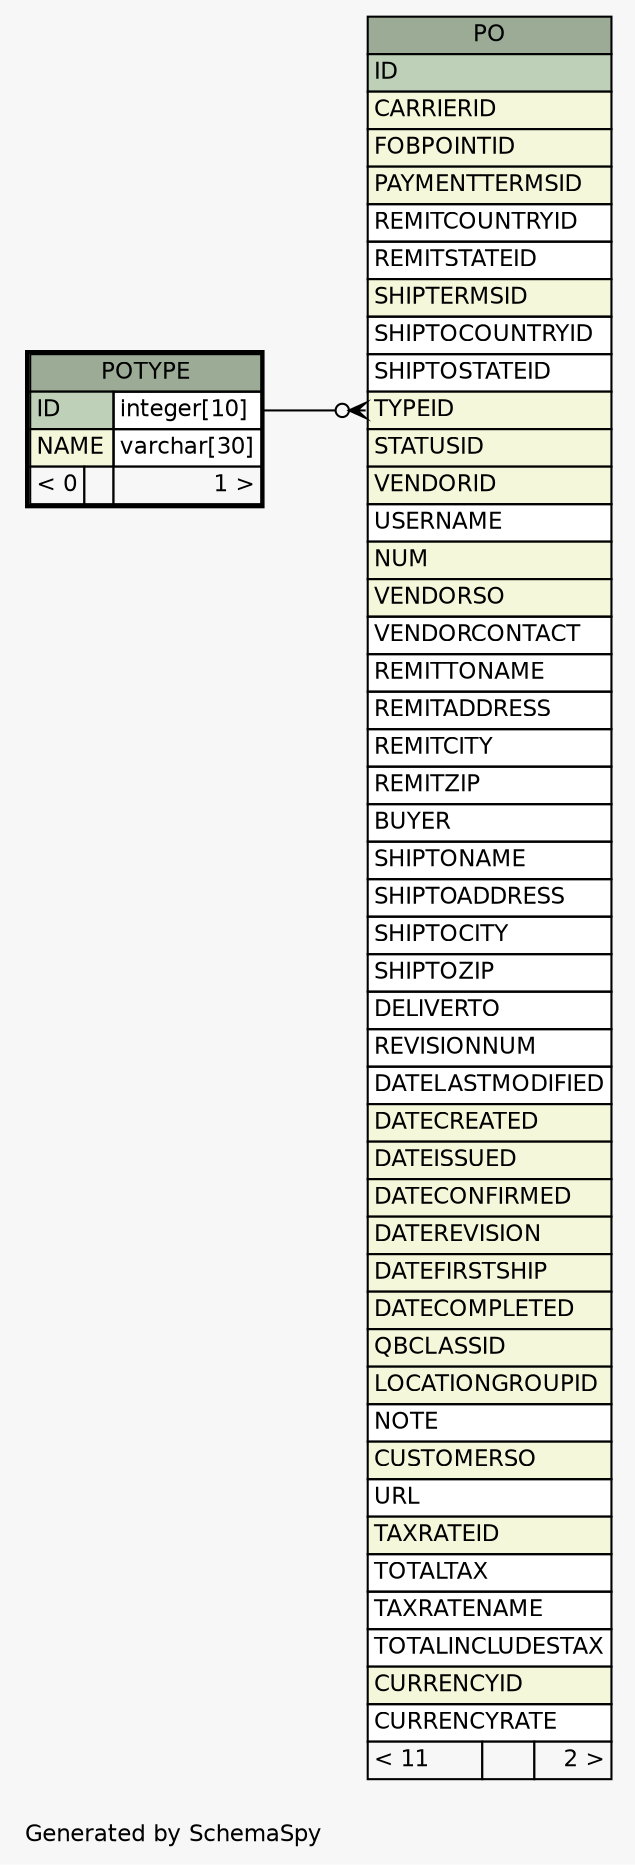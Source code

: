 // dot 2.26.3 on Linux 3.5.0-34-generic
// SchemaSpy rev 590
digraph "oneDegreeRelationshipsDiagram" {
  graph [
    rankdir="RL"
    bgcolor="#f7f7f7"
    label="\nGenerated by SchemaSpy"
    labeljust="l"
    nodesep="0.18"
    ranksep="0.46"
    fontname="Helvetica"
    fontsize="11"
  ];
  node [
    fontname="Helvetica"
    fontsize="11"
    shape="plaintext"
  ];
  edge [
    arrowsize="0.8"
  ];
  "PO":"TYPEID":w -> "POTYPE":"ID.type":e [arrowhead=none dir=back arrowtail=crowodot];
  "PO" [
    label=<
    <TABLE BORDER="0" CELLBORDER="1" CELLSPACING="0" BGCOLOR="#ffffff">
      <TR><TD COLSPAN="3" BGCOLOR="#9bab96" ALIGN="CENTER">PO</TD></TR>
      <TR><TD PORT="ID" COLSPAN="3" BGCOLOR="#bed1b8" ALIGN="LEFT">ID</TD></TR>
      <TR><TD PORT="CARRIERID" COLSPAN="3" BGCOLOR="#f4f7da" ALIGN="LEFT">CARRIERID</TD></TR>
      <TR><TD PORT="FOBPOINTID" COLSPAN="3" BGCOLOR="#f4f7da" ALIGN="LEFT">FOBPOINTID</TD></TR>
      <TR><TD PORT="PAYMENTTERMSID" COLSPAN="3" BGCOLOR="#f4f7da" ALIGN="LEFT">PAYMENTTERMSID</TD></TR>
      <TR><TD PORT="REMITCOUNTRYID" COLSPAN="3" ALIGN="LEFT">REMITCOUNTRYID</TD></TR>
      <TR><TD PORT="REMITSTATEID" COLSPAN="3" ALIGN="LEFT">REMITSTATEID</TD></TR>
      <TR><TD PORT="SHIPTERMSID" COLSPAN="3" BGCOLOR="#f4f7da" ALIGN="LEFT">SHIPTERMSID</TD></TR>
      <TR><TD PORT="SHIPTOCOUNTRYID" COLSPAN="3" ALIGN="LEFT">SHIPTOCOUNTRYID</TD></TR>
      <TR><TD PORT="SHIPTOSTATEID" COLSPAN="3" ALIGN="LEFT">SHIPTOSTATEID</TD></TR>
      <TR><TD PORT="TYPEID" COLSPAN="3" BGCOLOR="#f4f7da" ALIGN="LEFT">TYPEID</TD></TR>
      <TR><TD PORT="STATUSID" COLSPAN="3" BGCOLOR="#f4f7da" ALIGN="LEFT">STATUSID</TD></TR>
      <TR><TD PORT="VENDORID" COLSPAN="3" BGCOLOR="#f4f7da" ALIGN="LEFT">VENDORID</TD></TR>
      <TR><TD PORT="USERNAME" COLSPAN="3" ALIGN="LEFT">USERNAME</TD></TR>
      <TR><TD PORT="NUM" COLSPAN="3" BGCOLOR="#f4f7da" ALIGN="LEFT">NUM</TD></TR>
      <TR><TD PORT="VENDORSO" COLSPAN="3" BGCOLOR="#f4f7da" ALIGN="LEFT">VENDORSO</TD></TR>
      <TR><TD PORT="VENDORCONTACT" COLSPAN="3" ALIGN="LEFT">VENDORCONTACT</TD></TR>
      <TR><TD PORT="REMITTONAME" COLSPAN="3" ALIGN="LEFT">REMITTONAME</TD></TR>
      <TR><TD PORT="REMITADDRESS" COLSPAN="3" ALIGN="LEFT">REMITADDRESS</TD></TR>
      <TR><TD PORT="REMITCITY" COLSPAN="3" ALIGN="LEFT">REMITCITY</TD></TR>
      <TR><TD PORT="REMITZIP" COLSPAN="3" ALIGN="LEFT">REMITZIP</TD></TR>
      <TR><TD PORT="BUYER" COLSPAN="3" ALIGN="LEFT">BUYER</TD></TR>
      <TR><TD PORT="SHIPTONAME" COLSPAN="3" ALIGN="LEFT">SHIPTONAME</TD></TR>
      <TR><TD PORT="SHIPTOADDRESS" COLSPAN="3" ALIGN="LEFT">SHIPTOADDRESS</TD></TR>
      <TR><TD PORT="SHIPTOCITY" COLSPAN="3" ALIGN="LEFT">SHIPTOCITY</TD></TR>
      <TR><TD PORT="SHIPTOZIP" COLSPAN="3" ALIGN="LEFT">SHIPTOZIP</TD></TR>
      <TR><TD PORT="DELIVERTO" COLSPAN="3" ALIGN="LEFT">DELIVERTO</TD></TR>
      <TR><TD PORT="REVISIONNUM" COLSPAN="3" ALIGN="LEFT">REVISIONNUM</TD></TR>
      <TR><TD PORT="DATELASTMODIFIED" COLSPAN="3" ALIGN="LEFT">DATELASTMODIFIED</TD></TR>
      <TR><TD PORT="DATECREATED" COLSPAN="3" BGCOLOR="#f4f7da" ALIGN="LEFT">DATECREATED</TD></TR>
      <TR><TD PORT="DATEISSUED" COLSPAN="3" BGCOLOR="#f4f7da" ALIGN="LEFT">DATEISSUED</TD></TR>
      <TR><TD PORT="DATECONFIRMED" COLSPAN="3" BGCOLOR="#f4f7da" ALIGN="LEFT">DATECONFIRMED</TD></TR>
      <TR><TD PORT="DATEREVISION" COLSPAN="3" BGCOLOR="#f4f7da" ALIGN="LEFT">DATEREVISION</TD></TR>
      <TR><TD PORT="DATEFIRSTSHIP" COLSPAN="3" BGCOLOR="#f4f7da" ALIGN="LEFT">DATEFIRSTSHIP</TD></TR>
      <TR><TD PORT="DATECOMPLETED" COLSPAN="3" BGCOLOR="#f4f7da" ALIGN="LEFT">DATECOMPLETED</TD></TR>
      <TR><TD PORT="QBCLASSID" COLSPAN="3" BGCOLOR="#f4f7da" ALIGN="LEFT">QBCLASSID</TD></TR>
      <TR><TD PORT="LOCATIONGROUPID" COLSPAN="3" BGCOLOR="#f4f7da" ALIGN="LEFT">LOCATIONGROUPID</TD></TR>
      <TR><TD PORT="NOTE" COLSPAN="3" ALIGN="LEFT">NOTE</TD></TR>
      <TR><TD PORT="CUSTOMERSO" COLSPAN="3" BGCOLOR="#f4f7da" ALIGN="LEFT">CUSTOMERSO</TD></TR>
      <TR><TD PORT="URL" COLSPAN="3" ALIGN="LEFT">URL</TD></TR>
      <TR><TD PORT="TAXRATEID" COLSPAN="3" BGCOLOR="#f4f7da" ALIGN="LEFT">TAXRATEID</TD></TR>
      <TR><TD PORT="TOTALTAX" COLSPAN="3" ALIGN="LEFT">TOTALTAX</TD></TR>
      <TR><TD PORT="TAXRATENAME" COLSPAN="3" ALIGN="LEFT">TAXRATENAME</TD></TR>
      <TR><TD PORT="TOTALINCLUDESTAX" COLSPAN="3" ALIGN="LEFT">TOTALINCLUDESTAX</TD></TR>
      <TR><TD PORT="CURRENCYID" COLSPAN="3" BGCOLOR="#f4f7da" ALIGN="LEFT">CURRENCYID</TD></TR>
      <TR><TD PORT="CURRENCYRATE" COLSPAN="3" ALIGN="LEFT">CURRENCYRATE</TD></TR>
      <TR><TD ALIGN="LEFT" BGCOLOR="#f7f7f7">&lt; 11</TD><TD ALIGN="RIGHT" BGCOLOR="#f7f7f7">  </TD><TD ALIGN="RIGHT" BGCOLOR="#f7f7f7">2 &gt;</TD></TR>
    </TABLE>>
    URL="PO.html"
    tooltip="PO"
  ];
  "POTYPE" [
    label=<
    <TABLE BORDER="2" CELLBORDER="1" CELLSPACING="0" BGCOLOR="#ffffff">
      <TR><TD COLSPAN="3" BGCOLOR="#9bab96" ALIGN="CENTER">POTYPE</TD></TR>
      <TR><TD PORT="ID" COLSPAN="2" BGCOLOR="#bed1b8" ALIGN="LEFT">ID</TD><TD PORT="ID.type" ALIGN="LEFT">integer[10]</TD></TR>
      <TR><TD PORT="NAME" COLSPAN="2" BGCOLOR="#f4f7da" ALIGN="LEFT">NAME</TD><TD PORT="NAME.type" ALIGN="LEFT">varchar[30]</TD></TR>
      <TR><TD ALIGN="LEFT" BGCOLOR="#f7f7f7">&lt; 0</TD><TD ALIGN="RIGHT" BGCOLOR="#f7f7f7">  </TD><TD ALIGN="RIGHT" BGCOLOR="#f7f7f7">1 &gt;</TD></TR>
    </TABLE>>
    URL="POTYPE.html"
    tooltip="POTYPE"
  ];
}
